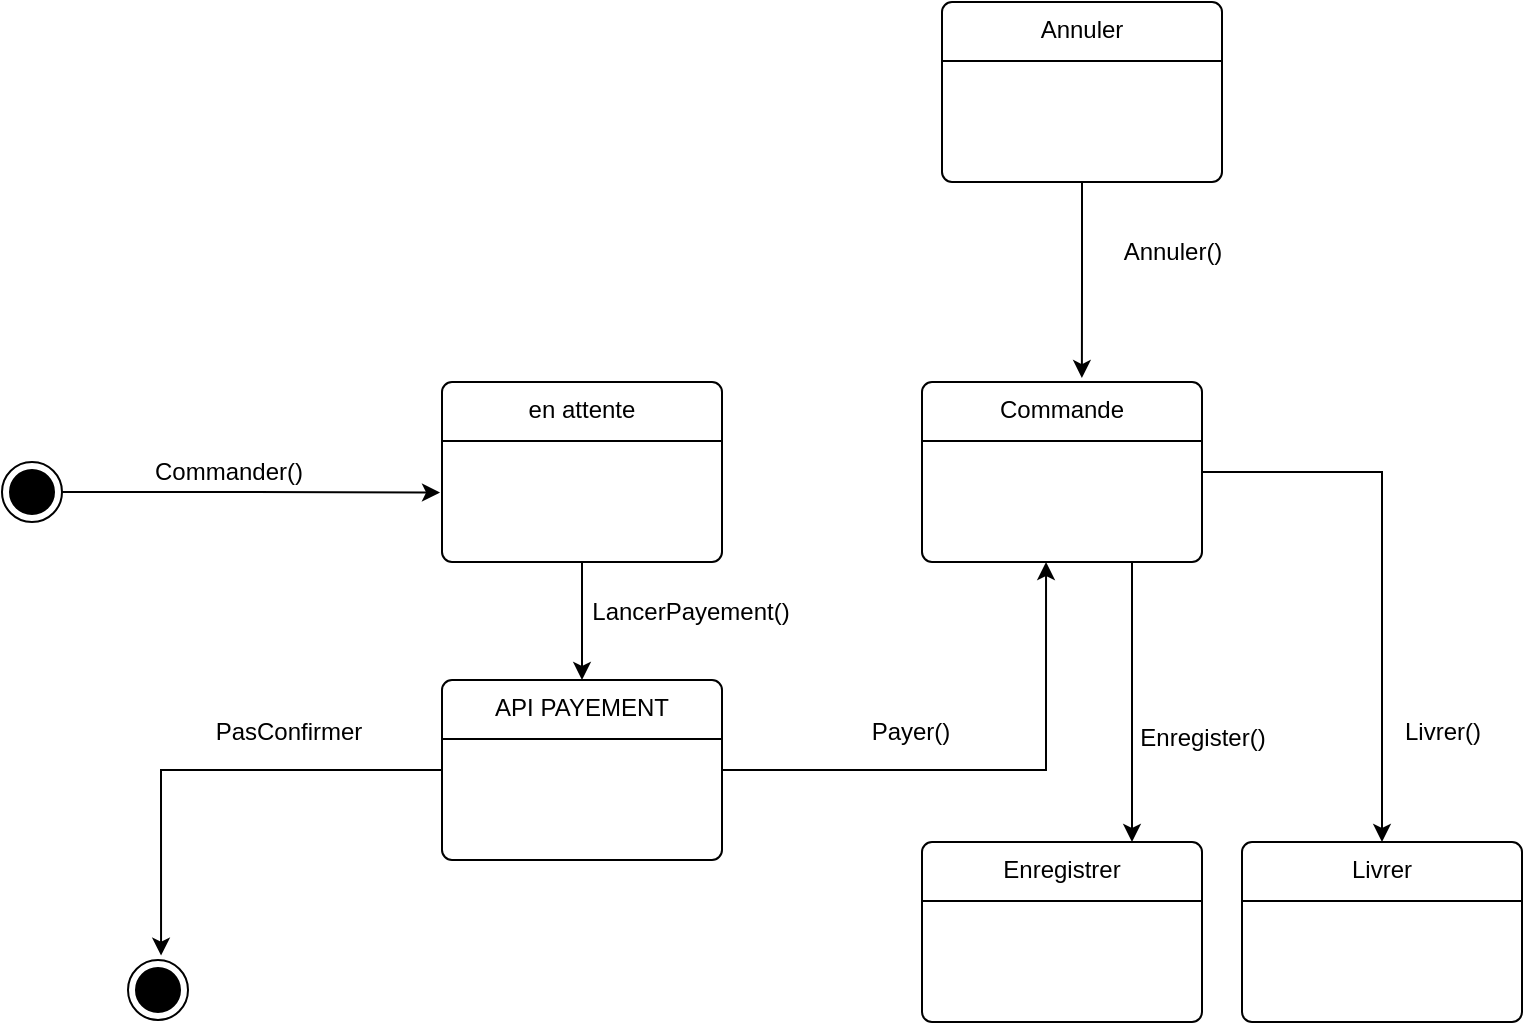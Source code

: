 <mxfile version="21.6.9" type="github">
  <diagram name="Page-1" id="Vy8DXc2n26n4HO3uCnWW">
    <mxGraphModel dx="1434" dy="1965" grid="1" gridSize="10" guides="1" tooltips="1" connect="1" arrows="1" fold="1" page="1" pageScale="1" pageWidth="827" pageHeight="1169" math="0" shadow="0">
      <root>
        <mxCell id="0" />
        <mxCell id="1" parent="0" />
        <mxCell id="CAPwZzdFhZnuXnLfBUQw-11" style="edgeStyle=orthogonalEdgeStyle;rounded=0;orthogonalLoop=1;jettySize=auto;html=1;exitX=1;exitY=0.5;exitDx=0;exitDy=0;entryX=-0.007;entryY=0.614;entryDx=0;entryDy=0;entryPerimeter=0;" edge="1" parent="1" source="CAPwZzdFhZnuXnLfBUQw-1" target="CAPwZzdFhZnuXnLfBUQw-4">
          <mxGeometry relative="1" as="geometry" />
        </mxCell>
        <mxCell id="CAPwZzdFhZnuXnLfBUQw-1" value="" style="ellipse;html=1;shape=endState;fillColor=strokeColor;" vertex="1" parent="1">
          <mxGeometry x="10" y="160" width="30" height="30" as="geometry" />
        </mxCell>
        <mxCell id="CAPwZzdFhZnuXnLfBUQw-6" value="" style="group" vertex="1" connectable="0" parent="1">
          <mxGeometry x="230" y="120" width="140" height="90" as="geometry" />
        </mxCell>
        <mxCell id="CAPwZzdFhZnuXnLfBUQw-4" value="en attente" style="html=1;align=center;verticalAlign=top;rounded=1;absoluteArcSize=1;arcSize=10;dashed=0;whiteSpace=wrap;" vertex="1" parent="CAPwZzdFhZnuXnLfBUQw-6">
          <mxGeometry width="140" height="90" as="geometry" />
        </mxCell>
        <mxCell id="CAPwZzdFhZnuXnLfBUQw-5" value="" style="endArrow=none;html=1;rounded=0;entryX=1;entryY=0.25;entryDx=0;entryDy=0;exitX=0;exitY=0.25;exitDx=0;exitDy=0;" edge="1" parent="CAPwZzdFhZnuXnLfBUQw-6">
          <mxGeometry width="50" height="50" relative="1" as="geometry">
            <mxPoint y="29.5" as="sourcePoint" />
            <mxPoint x="140" y="29.5" as="targetPoint" />
          </mxGeometry>
        </mxCell>
        <mxCell id="CAPwZzdFhZnuXnLfBUQw-7" value="" style="group" vertex="1" connectable="0" parent="1">
          <mxGeometry x="470" y="120" width="140" height="90" as="geometry" />
        </mxCell>
        <mxCell id="CAPwZzdFhZnuXnLfBUQw-8" value="Commande" style="html=1;align=center;verticalAlign=top;rounded=1;absoluteArcSize=1;arcSize=10;dashed=0;whiteSpace=wrap;" vertex="1" parent="CAPwZzdFhZnuXnLfBUQw-7">
          <mxGeometry width="140" height="90" as="geometry" />
        </mxCell>
        <mxCell id="CAPwZzdFhZnuXnLfBUQw-9" value="" style="endArrow=none;html=1;rounded=0;entryX=1;entryY=0.25;entryDx=0;entryDy=0;exitX=0;exitY=0.25;exitDx=0;exitDy=0;" edge="1" parent="CAPwZzdFhZnuXnLfBUQw-7">
          <mxGeometry width="50" height="50" relative="1" as="geometry">
            <mxPoint y="29.5" as="sourcePoint" />
            <mxPoint x="140" y="29.5" as="targetPoint" />
          </mxGeometry>
        </mxCell>
        <mxCell id="CAPwZzdFhZnuXnLfBUQw-13" value="" style="group" vertex="1" connectable="0" parent="1">
          <mxGeometry x="230" y="269" width="140" height="90" as="geometry" />
        </mxCell>
        <mxCell id="CAPwZzdFhZnuXnLfBUQw-14" value="API PAYEMENT" style="html=1;align=center;verticalAlign=top;rounded=1;absoluteArcSize=1;arcSize=10;dashed=0;whiteSpace=wrap;" vertex="1" parent="CAPwZzdFhZnuXnLfBUQw-13">
          <mxGeometry width="140" height="90" as="geometry" />
        </mxCell>
        <mxCell id="CAPwZzdFhZnuXnLfBUQw-15" value="" style="endArrow=none;html=1;rounded=0;entryX=1;entryY=0.25;entryDx=0;entryDy=0;exitX=0;exitY=0.25;exitDx=0;exitDy=0;" edge="1" parent="CAPwZzdFhZnuXnLfBUQw-13">
          <mxGeometry width="50" height="50" relative="1" as="geometry">
            <mxPoint y="29.5" as="sourcePoint" />
            <mxPoint x="140" y="29.5" as="targetPoint" />
          </mxGeometry>
        </mxCell>
        <mxCell id="CAPwZzdFhZnuXnLfBUQw-17" value="" style="ellipse;html=1;shape=endState;fillColor=strokeColor;" vertex="1" parent="1">
          <mxGeometry x="73" y="409" width="30" height="30" as="geometry" />
        </mxCell>
        <mxCell id="CAPwZzdFhZnuXnLfBUQw-16" style="edgeStyle=orthogonalEdgeStyle;rounded=0;orthogonalLoop=1;jettySize=auto;html=1;exitX=0;exitY=0.5;exitDx=0;exitDy=0;entryX=0.551;entryY=-0.073;entryDx=0;entryDy=0;entryPerimeter=0;" edge="1" parent="1" source="CAPwZzdFhZnuXnLfBUQw-14" target="CAPwZzdFhZnuXnLfBUQw-17">
          <mxGeometry relative="1" as="geometry">
            <mxPoint x="90" y="399" as="targetPoint" />
          </mxGeometry>
        </mxCell>
        <mxCell id="CAPwZzdFhZnuXnLfBUQw-12" style="edgeStyle=orthogonalEdgeStyle;rounded=0;orthogonalLoop=1;jettySize=auto;html=1;exitX=0.5;exitY=1;exitDx=0;exitDy=0;" edge="1" parent="1" source="CAPwZzdFhZnuXnLfBUQw-4" target="CAPwZzdFhZnuXnLfBUQw-14">
          <mxGeometry relative="1" as="geometry">
            <mxPoint x="299.857" y="350" as="targetPoint" />
          </mxGeometry>
        </mxCell>
        <mxCell id="CAPwZzdFhZnuXnLfBUQw-19" style="edgeStyle=orthogonalEdgeStyle;rounded=0;orthogonalLoop=1;jettySize=auto;html=1;exitX=1;exitY=0.5;exitDx=0;exitDy=0;entryX=0.443;entryY=1;entryDx=0;entryDy=0;entryPerimeter=0;" edge="1" parent="1" source="CAPwZzdFhZnuXnLfBUQw-14" target="CAPwZzdFhZnuXnLfBUQw-8">
          <mxGeometry relative="1" as="geometry">
            <mxPoint x="610" y="240" as="targetPoint" />
          </mxGeometry>
        </mxCell>
        <mxCell id="CAPwZzdFhZnuXnLfBUQw-20" value="" style="group" vertex="1" connectable="0" parent="1">
          <mxGeometry x="470" y="350" width="140" height="90" as="geometry" />
        </mxCell>
        <mxCell id="CAPwZzdFhZnuXnLfBUQw-21" value="Enregistrer" style="html=1;align=center;verticalAlign=top;rounded=1;absoluteArcSize=1;arcSize=10;dashed=0;whiteSpace=wrap;" vertex="1" parent="CAPwZzdFhZnuXnLfBUQw-20">
          <mxGeometry width="140" height="90" as="geometry" />
        </mxCell>
        <mxCell id="CAPwZzdFhZnuXnLfBUQw-22" value="" style="endArrow=none;html=1;rounded=0;entryX=1;entryY=0.25;entryDx=0;entryDy=0;exitX=0;exitY=0.25;exitDx=0;exitDy=0;" edge="1" parent="CAPwZzdFhZnuXnLfBUQw-20">
          <mxGeometry width="50" height="50" relative="1" as="geometry">
            <mxPoint y="29.5" as="sourcePoint" />
            <mxPoint x="140" y="29.5" as="targetPoint" />
          </mxGeometry>
        </mxCell>
        <mxCell id="CAPwZzdFhZnuXnLfBUQw-23" style="edgeStyle=orthogonalEdgeStyle;rounded=0;orthogonalLoop=1;jettySize=auto;html=1;exitX=0.75;exitY=1;exitDx=0;exitDy=0;entryX=0.75;entryY=0;entryDx=0;entryDy=0;" edge="1" parent="1" source="CAPwZzdFhZnuXnLfBUQw-8" target="CAPwZzdFhZnuXnLfBUQw-21">
          <mxGeometry relative="1" as="geometry" />
        </mxCell>
        <mxCell id="CAPwZzdFhZnuXnLfBUQw-24" value="" style="group" vertex="1" connectable="0" parent="1">
          <mxGeometry x="630" y="350" width="140" height="90" as="geometry" />
        </mxCell>
        <mxCell id="CAPwZzdFhZnuXnLfBUQw-25" value="Livrer" style="html=1;align=center;verticalAlign=top;rounded=1;absoluteArcSize=1;arcSize=10;dashed=0;whiteSpace=wrap;" vertex="1" parent="CAPwZzdFhZnuXnLfBUQw-24">
          <mxGeometry width="140" height="90" as="geometry" />
        </mxCell>
        <mxCell id="CAPwZzdFhZnuXnLfBUQw-26" value="" style="endArrow=none;html=1;rounded=0;entryX=1;entryY=0.25;entryDx=0;entryDy=0;exitX=0;exitY=0.25;exitDx=0;exitDy=0;" edge="1" parent="CAPwZzdFhZnuXnLfBUQw-24">
          <mxGeometry width="50" height="50" relative="1" as="geometry">
            <mxPoint y="29.5" as="sourcePoint" />
            <mxPoint x="140" y="29.5" as="targetPoint" />
          </mxGeometry>
        </mxCell>
        <mxCell id="CAPwZzdFhZnuXnLfBUQw-27" style="edgeStyle=orthogonalEdgeStyle;rounded=0;orthogonalLoop=1;jettySize=auto;html=1;exitX=1;exitY=0.5;exitDx=0;exitDy=0;entryX=0.5;entryY=0;entryDx=0;entryDy=0;" edge="1" parent="1" source="CAPwZzdFhZnuXnLfBUQw-8" target="CAPwZzdFhZnuXnLfBUQw-25">
          <mxGeometry relative="1" as="geometry" />
        </mxCell>
        <mxCell id="CAPwZzdFhZnuXnLfBUQw-28" value="" style="group" vertex="1" connectable="0" parent="1">
          <mxGeometry x="480" y="-70" width="140" height="90" as="geometry" />
        </mxCell>
        <mxCell id="CAPwZzdFhZnuXnLfBUQw-29" value="Annuler" style="html=1;align=center;verticalAlign=top;rounded=1;absoluteArcSize=1;arcSize=10;dashed=0;whiteSpace=wrap;" vertex="1" parent="CAPwZzdFhZnuXnLfBUQw-28">
          <mxGeometry width="140" height="90" as="geometry" />
        </mxCell>
        <mxCell id="CAPwZzdFhZnuXnLfBUQw-30" value="" style="endArrow=none;html=1;rounded=0;entryX=1;entryY=0.25;entryDx=0;entryDy=0;exitX=0;exitY=0.25;exitDx=0;exitDy=0;" edge="1" parent="CAPwZzdFhZnuXnLfBUQw-28">
          <mxGeometry width="50" height="50" relative="1" as="geometry">
            <mxPoint y="29.5" as="sourcePoint" />
            <mxPoint x="140" y="29.5" as="targetPoint" />
          </mxGeometry>
        </mxCell>
        <mxCell id="CAPwZzdFhZnuXnLfBUQw-31" style="edgeStyle=orthogonalEdgeStyle;rounded=0;orthogonalLoop=1;jettySize=auto;html=1;exitX=0.5;exitY=1;exitDx=0;exitDy=0;entryX=0.571;entryY=-0.022;entryDx=0;entryDy=0;entryPerimeter=0;" edge="1" parent="1" source="CAPwZzdFhZnuXnLfBUQw-29" target="CAPwZzdFhZnuXnLfBUQw-8">
          <mxGeometry relative="1" as="geometry" />
        </mxCell>
        <mxCell id="CAPwZzdFhZnuXnLfBUQw-32" value="Commander()" style="text;html=1;align=center;verticalAlign=middle;resizable=0;points=[];autosize=1;strokeColor=none;fillColor=none;" vertex="1" parent="1">
          <mxGeometry x="73" y="150" width="100" height="30" as="geometry" />
        </mxCell>
        <mxCell id="CAPwZzdFhZnuXnLfBUQw-33" value="LancerPayement()" style="text;html=1;align=center;verticalAlign=middle;resizable=0;points=[];autosize=1;strokeColor=none;fillColor=none;" vertex="1" parent="1">
          <mxGeometry x="294" y="220" width="120" height="30" as="geometry" />
        </mxCell>
        <mxCell id="CAPwZzdFhZnuXnLfBUQw-34" value="PasConfirmer" style="text;html=1;align=center;verticalAlign=middle;resizable=0;points=[];autosize=1;strokeColor=none;fillColor=none;" vertex="1" parent="1">
          <mxGeometry x="103" y="280" width="100" height="30" as="geometry" />
        </mxCell>
        <mxCell id="CAPwZzdFhZnuXnLfBUQw-35" value="Payer()" style="text;html=1;align=center;verticalAlign=middle;resizable=0;points=[];autosize=1;strokeColor=none;fillColor=none;" vertex="1" parent="1">
          <mxGeometry x="434" y="280" width="60" height="30" as="geometry" />
        </mxCell>
        <mxCell id="CAPwZzdFhZnuXnLfBUQw-36" value="Livrer()" style="text;html=1;align=center;verticalAlign=middle;resizable=0;points=[];autosize=1;strokeColor=none;fillColor=none;" vertex="1" parent="1">
          <mxGeometry x="700" y="280" width="60" height="30" as="geometry" />
        </mxCell>
        <mxCell id="CAPwZzdFhZnuXnLfBUQw-37" value="Enregister()" style="text;html=1;align=center;verticalAlign=middle;resizable=0;points=[];autosize=1;strokeColor=none;fillColor=none;" vertex="1" parent="1">
          <mxGeometry x="565" y="283" width="90" height="30" as="geometry" />
        </mxCell>
        <mxCell id="CAPwZzdFhZnuXnLfBUQw-38" value="Annuler()" style="text;html=1;align=center;verticalAlign=middle;resizable=0;points=[];autosize=1;strokeColor=none;fillColor=none;" vertex="1" parent="1">
          <mxGeometry x="560" y="40" width="70" height="30" as="geometry" />
        </mxCell>
      </root>
    </mxGraphModel>
  </diagram>
</mxfile>
